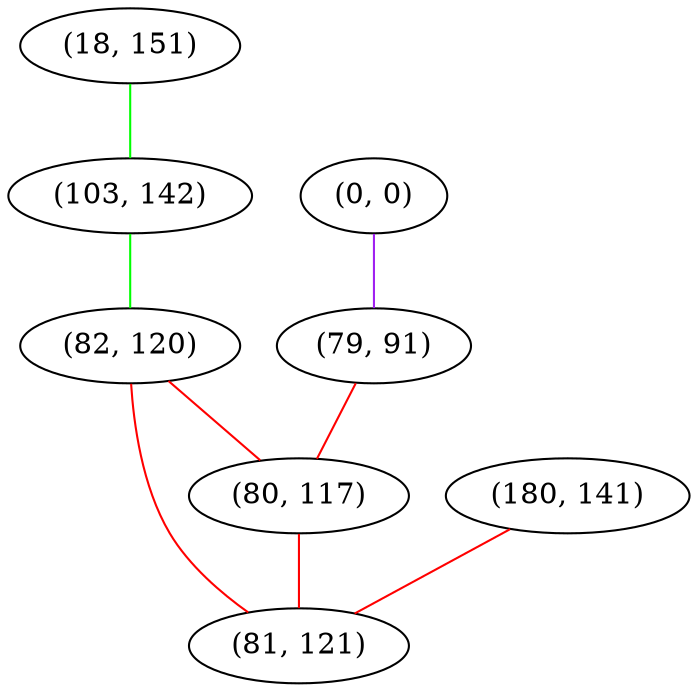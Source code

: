 graph "" {
"(18, 151)";
"(180, 141)";
"(103, 142)";
"(0, 0)";
"(79, 91)";
"(82, 120)";
"(80, 117)";
"(81, 121)";
"(18, 151)" -- "(103, 142)"  [color=green, key=0, weight=2];
"(180, 141)" -- "(81, 121)"  [color=red, key=0, weight=1];
"(103, 142)" -- "(82, 120)"  [color=green, key=0, weight=2];
"(0, 0)" -- "(79, 91)"  [color=purple, key=0, weight=4];
"(79, 91)" -- "(80, 117)"  [color=red, key=0, weight=1];
"(82, 120)" -- "(80, 117)"  [color=red, key=0, weight=1];
"(82, 120)" -- "(81, 121)"  [color=red, key=0, weight=1];
"(80, 117)" -- "(81, 121)"  [color=red, key=0, weight=1];
}
